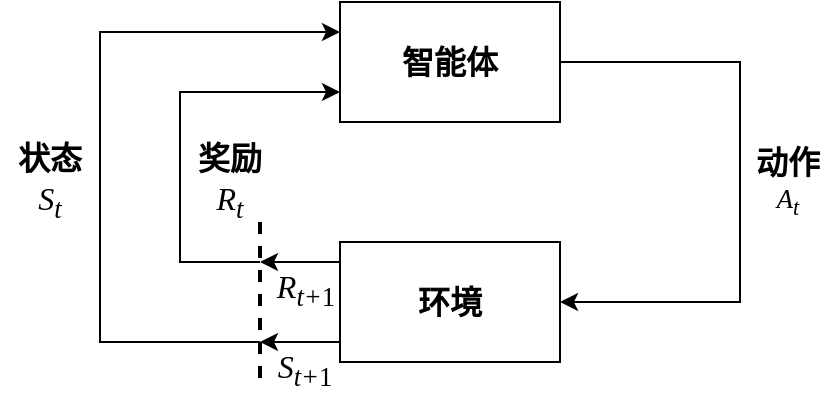 <mxfile version="22.1.13" type="github">
  <diagram name="第 1 页" id="5hUh-e7LYVzBwPmCk2DY">
    <mxGraphModel dx="1422" dy="1857" grid="1" gridSize="10" guides="1" tooltips="1" connect="1" arrows="1" fold="1" page="0" pageScale="1" pageWidth="827" pageHeight="1169" math="0" shadow="0">
      <root>
        <mxCell id="0" />
        <mxCell id="1" parent="0" />
        <mxCell id="-2lI1kvxWh023HJQ2cCv-26" style="edgeStyle=orthogonalEdgeStyle;rounded=0;orthogonalLoop=1;jettySize=auto;html=1;exitX=1;exitY=0.5;exitDx=0;exitDy=0;entryX=1;entryY=0.5;entryDx=0;entryDy=0;fontFamily=宋体;" parent="1" source="-2lI1kvxWh023HJQ2cCv-1" target="-2lI1kvxWh023HJQ2cCv-2" edge="1">
          <mxGeometry relative="1" as="geometry">
            <Array as="points">
              <mxPoint x="400" y="110" />
              <mxPoint x="400" y="230" />
            </Array>
          </mxGeometry>
        </mxCell>
        <mxCell id="-2lI1kvxWh023HJQ2cCv-1" value="&lt;font style=&quot;font-size: 16px;&quot;&gt;&lt;b&gt;智能体&lt;/b&gt;&lt;/font&gt;" style="rounded=1;whiteSpace=wrap;html=1;fontFamily=宋体;arcSize=0;" parent="1" vertex="1">
          <mxGeometry x="200" y="80" width="110" height="60" as="geometry" />
        </mxCell>
        <mxCell id="-2lI1kvxWh023HJQ2cCv-2" value="&lt;font style=&quot;font-size: 16px;&quot;&gt;&lt;b&gt;环境&lt;/b&gt;&lt;/font&gt;" style="rounded=1;whiteSpace=wrap;html=1;fontFamily=宋体;arcSize=0;" parent="1" vertex="1">
          <mxGeometry x="200" y="200" width="110" height="60" as="geometry" />
        </mxCell>
        <mxCell id="-2lI1kvxWh023HJQ2cCv-41" style="edgeStyle=orthogonalEdgeStyle;rounded=0;orthogonalLoop=1;jettySize=auto;html=1;exitX=0.25;exitY=0.5;exitDx=0;exitDy=0;exitPerimeter=0;entryX=0;entryY=0.75;entryDx=0;entryDy=0;fontFamily=宋体;" parent="1" source="-2lI1kvxWh023HJQ2cCv-15" target="-2lI1kvxWh023HJQ2cCv-1" edge="1">
          <mxGeometry relative="1" as="geometry">
            <Array as="points">
              <mxPoint x="120" y="210" />
              <mxPoint x="120" y="125" />
            </Array>
          </mxGeometry>
        </mxCell>
        <mxCell id="-2lI1kvxWh023HJQ2cCv-42" style="edgeStyle=orthogonalEdgeStyle;rounded=0;orthogonalLoop=1;jettySize=auto;html=1;exitX=0.75;exitY=0.5;exitDx=0;exitDy=0;exitPerimeter=0;entryX=0;entryY=0.25;entryDx=0;entryDy=0;fontFamily=宋体;" parent="1" source="-2lI1kvxWh023HJQ2cCv-15" target="-2lI1kvxWh023HJQ2cCv-1" edge="1">
          <mxGeometry relative="1" as="geometry">
            <Array as="points">
              <mxPoint x="80" y="250" />
              <mxPoint x="80" y="95" />
            </Array>
          </mxGeometry>
        </mxCell>
        <mxCell id="-2lI1kvxWh023HJQ2cCv-15" value="" style="line;strokeWidth=2;direction=south;html=1;dashed=1;fontFamily=宋体;" parent="1" vertex="1">
          <mxGeometry x="155" y="190" width="10" height="80" as="geometry" />
        </mxCell>
        <mxCell id="-2lI1kvxWh023HJQ2cCv-28" value="&lt;font style=&quot;font-size: 16px;&quot;&gt;&lt;b&gt;奖励&lt;/b&gt;&lt;br&gt;&lt;font face=&quot;Times New Roman&quot;&gt;&lt;i&gt;R&lt;sub&gt;t&lt;/sub&gt;&lt;/i&gt;&lt;/font&gt;&lt;br&gt;&lt;/font&gt;" style="text;html=1;strokeColor=none;fillColor=none;align=center;verticalAlign=middle;whiteSpace=wrap;rounded=0;fontFamily=宋体;" parent="1" vertex="1">
          <mxGeometry x="120" y="150" width="50" height="40" as="geometry" />
        </mxCell>
        <mxCell id="-2lI1kvxWh023HJQ2cCv-30" value="&lt;font style=&quot;font-size: 16px;&quot;&gt;&lt;b&gt;状态&lt;/b&gt;&lt;br&gt;&lt;font face=&quot;Times New Roman&quot;&gt;&lt;i&gt;S&lt;sub&gt;t&lt;/sub&gt;&lt;/i&gt;&lt;/font&gt;&lt;br&gt;&lt;/font&gt;" style="text;html=1;strokeColor=none;fillColor=none;align=center;verticalAlign=middle;whiteSpace=wrap;rounded=0;fontFamily=宋体;" parent="1" vertex="1">
          <mxGeometry x="30" y="150" width="50" height="40" as="geometry" />
        </mxCell>
        <mxCell id="-2lI1kvxWh023HJQ2cCv-31" value="&lt;font style=&quot;&quot;&gt;&lt;span style=&quot;font-size: 16px;&quot;&gt;&lt;b&gt;动作&lt;/b&gt;&lt;/span&gt;&lt;br&gt;&lt;span style=&quot;font-size: 13.333px;&quot;&gt;&lt;font face=&quot;Times New Roman&quot;&gt;&lt;i&gt;A&lt;sub&gt;t&lt;/sub&gt;&lt;/i&gt;&lt;/font&gt;&lt;/span&gt;&lt;br&gt;&lt;/font&gt;" style="text;html=1;strokeColor=none;fillColor=none;align=center;verticalAlign=middle;whiteSpace=wrap;rounded=0;fontFamily=宋体;" parent="1" vertex="1">
          <mxGeometry x="399" y="150" width="50" height="40" as="geometry" />
        </mxCell>
        <mxCell id="-2lI1kvxWh023HJQ2cCv-38" style="edgeStyle=orthogonalEdgeStyle;rounded=0;orthogonalLoop=1;jettySize=auto;html=1;exitX=0;exitY=0.75;exitDx=0;exitDy=0;entryX=0.75;entryY=0.5;entryDx=0;entryDy=0;entryPerimeter=0;fontFamily=宋体;" parent="1" source="-2lI1kvxWh023HJQ2cCv-2" target="-2lI1kvxWh023HJQ2cCv-15" edge="1">
          <mxGeometry relative="1" as="geometry">
            <Array as="points">
              <mxPoint x="200" y="250" />
            </Array>
          </mxGeometry>
        </mxCell>
        <mxCell id="-2lI1kvxWh023HJQ2cCv-39" style="edgeStyle=orthogonalEdgeStyle;rounded=0;orthogonalLoop=1;jettySize=auto;html=1;exitX=0;exitY=0.25;exitDx=0;exitDy=0;entryX=0.25;entryY=0.5;entryDx=0;entryDy=0;entryPerimeter=0;fontFamily=宋体;" parent="1" source="-2lI1kvxWh023HJQ2cCv-2" target="-2lI1kvxWh023HJQ2cCv-15" edge="1">
          <mxGeometry relative="1" as="geometry">
            <Array as="points">
              <mxPoint x="200" y="210" />
            </Array>
          </mxGeometry>
        </mxCell>
        <mxCell id="VnhAgksjnCN7tpwb4LmY-1" value="&lt;font style=&quot;font-size: 16px;&quot; face=&quot;Times New Roman&quot;&gt;&lt;i&gt;R&lt;/i&gt;&lt;sub style=&quot;&quot;&gt;&lt;i&gt;t+&lt;/i&gt;1&lt;/sub&gt;&lt;/font&gt;" style="text;html=1;strokeColor=none;fillColor=none;align=center;verticalAlign=middle;whiteSpace=wrap;rounded=0;" parent="1" vertex="1">
          <mxGeometry x="167.5" y="214" width="30" height="20" as="geometry" />
        </mxCell>
        <mxCell id="VnhAgksjnCN7tpwb4LmY-2" value="&lt;font style=&quot;font-size: 16px;&quot; face=&quot;Times New Roman&quot;&gt;&lt;i&gt;S&lt;/i&gt;&lt;sub style=&quot;&quot;&gt;&lt;i&gt;t+&lt;/i&gt;1&lt;/sub&gt;&lt;/font&gt;" style="text;html=1;strokeColor=none;fillColor=none;align=center;verticalAlign=middle;whiteSpace=wrap;rounded=0;" parent="1" vertex="1">
          <mxGeometry x="165" y="254" width="35" height="20" as="geometry" />
        </mxCell>
      </root>
    </mxGraphModel>
  </diagram>
</mxfile>
